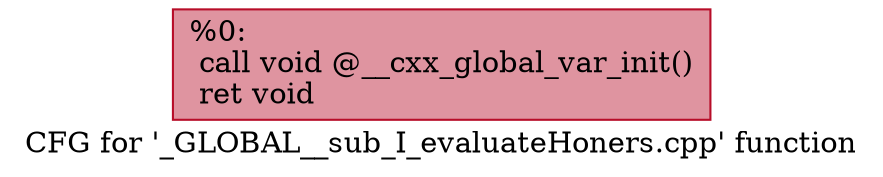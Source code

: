digraph "CFG for '_GLOBAL__sub_I_evaluateHoners.cpp' function" {
	label="CFG for '_GLOBAL__sub_I_evaluateHoners.cpp' function";

	Node0x20f8abb1980 [shape=record,color="#b70d28ff", style=filled, fillcolor="#b70d2870",label="{%0:\l  call void @__cxx_global_var_init()\l  ret void\l}"];
}
